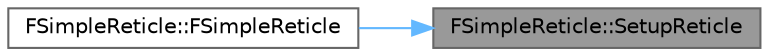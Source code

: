 digraph "FSimpleReticle::SetupReticle"
{
 // INTERACTIVE_SVG=YES
 // LATEX_PDF_SIZE
  bgcolor="transparent";
  edge [fontname=Helvetica,fontsize=10,labelfontname=Helvetica,labelfontsize=10];
  node [fontname=Helvetica,fontsize=10,shape=box,height=0.2,width=0.4];
  rankdir="RL";
  Node1 [id="Node000001",label="FSimpleReticle::SetupReticle",height=0.2,width=0.4,color="gray40", fillcolor="grey60", style="filled", fontcolor="black",tooltip=" "];
  Node1 -> Node2 [id="edge1_Node000001_Node000002",dir="back",color="steelblue1",style="solid",tooltip=" "];
  Node2 [id="Node000002",label="FSimpleReticle::FSimpleReticle",height=0.2,width=0.4,color="grey40", fillcolor="white", style="filled",URL="$d5/d02/classFSimpleReticle.html#a6b52ef5dc0796ed4f20c963dd6407589",tooltip=" "];
}
